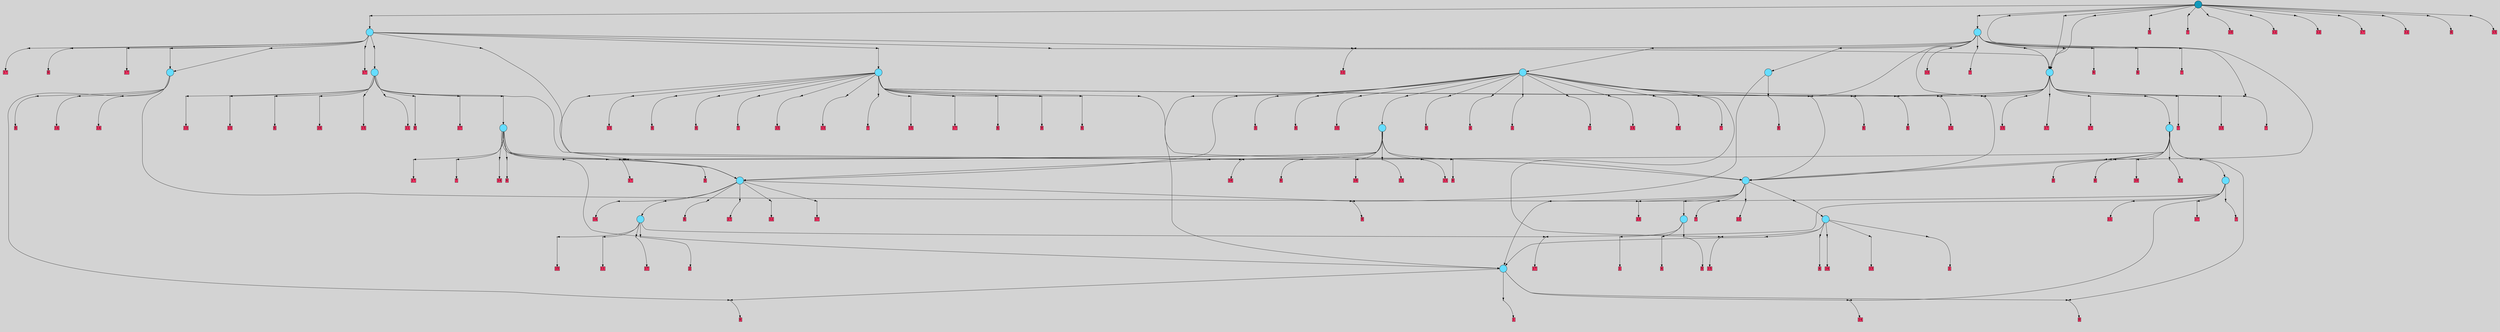 digraph{
	graph[pad = "0.212, 0.055" bgcolor = lightgray]
	node[shape=circle style = filled label = ""]
		T0 [fillcolor="#66ddff"]
		T1 [fillcolor="#66ddff"]
		T2 [fillcolor="#66ddff"]
		T3 [fillcolor="#66ddff"]
		T4 [fillcolor="#66ddff"]
		T5 [fillcolor="#66ddff"]
		T6 [fillcolor="#66ddff"]
		T7 [fillcolor="#66ddff"]
		T8 [fillcolor="#66ddff"]
		T9 [fillcolor="#66ddff"]
		T10 [fillcolor="#66ddff"]
		T11 [fillcolor="#66ddff"]
		T12 [fillcolor="#66ddff"]
		T13 [fillcolor="#66ddff"]
		T14 [fillcolor="#66ddff"]
		T15 [fillcolor="#66ddff"]
		T16 [fillcolor="#66ddff"]
		T17 [fillcolor="#66ddff"]
		T18 [fillcolor="#1199bb"]
		P0 [fillcolor="#cccccc" shape=point] //
		I0 [shape=box style=invis label="1|3&0|888#1|1078&#92;n0|4&1|582#1|1167&#92;n2|5&0|1122#1|1246&#92;n7|6&0|684#0|46&#92;n4|3&0|550#0|1211&#92;n2|1&0|139#0|181&#92;n2|0&0|1329#0|447&#92;n"]
		P0 -> I0[style=invis]
		A0 [fillcolor="#ff3366" shape=box margin=0.03 width=0 height=0 label="0"]
		T0 -> P0 -> A0
		P1 [fillcolor="#cccccc" shape=point] //
		I1 [shape=box style=invis label="3|2&1|292#1|1133&#92;n4|5&1|347#0|1322&#92;n3|0&0|450#0|1117&#92;n"]
		P1 -> I1[style=invis]
		A1 [fillcolor="#ff3366" shape=box margin=0.03 width=0 height=0 label="1"]
		T0 -> P1 -> A1
		P2 [fillcolor="#cccccc" shape=point] //
		I2 [shape=box style=invis label="1|0&1|1301#0|794&#92;n"]
		P2 -> I2[style=invis]
		A2 [fillcolor="#ff3366" shape=box margin=0.03 width=0 height=0 label="8"]
		T1 -> P2 -> A2
		P3 [fillcolor="#cccccc" shape=point] //
		I3 [shape=box style=invis label="0|0&1|208#1|474&#92;n"]
		P3 -> I3[style=invis]
		A3 [fillcolor="#ff3366" shape=box margin=0.03 width=0 height=0 label="9"]
		T1 -> P3 -> A3
		P4 [fillcolor="#cccccc" shape=point] //
		I4 [shape=box style=invis label="6|7&1|314#1|86&#92;n6|0&0|1327#1|561&#92;n"]
		P4 -> I4[style=invis]
		A4 [fillcolor="#ff3366" shape=box margin=0.03 width=0 height=0 label="6"]
		T0 -> P4 -> A4
		P5 [fillcolor="#cccccc" shape=point] //
		I5 [shape=box style=invis label="4|0&1|1105#1|787&#92;n"]
		P5 -> I5[style=invis]
		A5 [fillcolor="#ff3366" shape=box margin=0.03 width=0 height=0 label="14"]
		T0 -> P5 -> A5
		P6 [fillcolor="#cccccc" shape=point] //
		I6 [shape=box style=invis label="5|2&1|522#1|253&#92;n2|0&1|592#0|1138&#92;n"]
		P6 -> I6[style=invis]
		A6 [fillcolor="#ff3366" shape=box margin=0.03 width=0 height=0 label="17"]
		T2 -> P6 -> A6
		P7 [fillcolor="#cccccc" shape=point] //
		I7 [shape=box style=invis label="6|4&1|1194#0|745&#92;n1|1&0|1132#1|344&#92;n7|0&0|1233#1|28&#92;n"]
		P7 -> I7[style=invis]
		A7 [fillcolor="#ff3366" shape=box margin=0.03 width=0 height=0 label="2"]
		T2 -> P7 -> A7
		P8 [fillcolor="#cccccc" shape=point] //
		I8 [shape=box style=invis label="7|0&1|10#1|261&#92;n"]
		P8 -> I8[style=invis]
		A8 [fillcolor="#ff3366" shape=box margin=0.03 width=0 height=0 label="15"]
		T2 -> P8 -> A8
		P9 [fillcolor="#cccccc" shape=point] //
		I9 [shape=box style=invis label="7|7&1|86#0|389&#92;n1|1&0|941#1|1157&#92;n3|6&0|937#0|1167&#92;n2|2&0|574#1|1086&#92;n1|6&1|807#0|1218&#92;n2|0&0|342#1|624&#92;n7|1&1|234#0|944&#92;n0|7&1|767#0|768&#92;n0|2&0|751#1|1231&#92;n3|0&0|1130#0|1073&#92;n0|4&1|318#1|811&#92;n7|5&0|932#1|1010&#92;n5|7&0|181#1|1272&#92;n6|4&0|936#1|1029&#92;n1|0&0|895#0|1036&#92;n"]
		P9 -> I9[style=invis]
		A9 [fillcolor="#ff3366" shape=box margin=0.03 width=0 height=0 label="11"]
		T2 -> P9 -> A9
		P10 [fillcolor="#cccccc" shape=point] //
		I10 [shape=box style=invis label="5|2&1|522#1|253&#92;n2|0&1|592#0|1138&#92;n"]
		P10 -> I10[style=invis]
		A10 [fillcolor="#ff3366" shape=box margin=0.03 width=0 height=0 label="17"]
		T2 -> P10 -> A10
		T3 -> P5
		P11 [fillcolor="#cccccc" shape=point] //
		I11 [shape=box style=invis label="5|0&1|202#0|1068&#92;n"]
		P11 -> I11[style=invis]
		A11 [fillcolor="#ff3366" shape=box margin=0.03 width=0 height=0 label="11"]
		T3 -> P11 -> A11
		P12 [fillcolor="#cccccc" shape=point] //
		I12 [shape=box style=invis label="1|5&1|781#0|1039&#92;n0|4&1|1323#1|159&#92;n0|6&0|756#0|708&#92;n0|0&0|366#0|1301&#92;n"]
		P12 -> I12[style=invis]
		A12 [fillcolor="#ff3366" shape=box margin=0.03 width=0 height=0 label="17"]
		T3 -> P12 -> A12
		P13 [fillcolor="#cccccc" shape=point] //
		I13 [shape=box style=invis label="4|0&1|199#1|51&#92;n"]
		P13 -> I13[style=invis]
		A13 [fillcolor="#ff3366" shape=box margin=0.03 width=0 height=0 label="7"]
		T3 -> P13 -> A13
		P14 [fillcolor="#cccccc" shape=point] //
		I14 [shape=box style=invis label="5|1&1|242#0|1060&#92;n1|0&0|1193#1|64&#92;n2|2&0|1192#1|284&#92;n4|3&1|521#1|1114&#92;n2|6&0|843#0|210&#92;n2|0&0|1078#1|501&#92;n"]
		P14 -> I14[style=invis]
		A14 [fillcolor="#ff3366" shape=box margin=0.03 width=0 height=0 label="13"]
		T3 -> P14 -> A14
		T3 -> P10
		P15 [fillcolor="#cccccc" shape=point] //
		I15 [shape=box style=invis label="1|0&1|235#1|1081&#92;n"]
		P15 -> I15[style=invis]
		A15 [fillcolor="#ff3366" shape=box margin=0.03 width=0 height=0 label="4"]
		T4 -> P15 -> A15
		P16 [fillcolor="#cccccc" shape=point] //
		I16 [shape=box style=invis label="2|4&1|366#1|412&#92;n2|5&1|73#0|316&#92;n1|0&1|2#0|637&#92;n"]
		P16 -> I16[style=invis]
		A16 [fillcolor="#ff3366" shape=box margin=0.03 width=0 height=0 label="5"]
		T4 -> P16 -> A16
		P17 [fillcolor="#cccccc" shape=point] //
		I17 [shape=box style=invis label="7|0&1|983#1|0&#92;n5|7&0|552#1|704&#92;n1|5&1|946#0|623&#92;n3|2&1|292#1|1133&#92;n7|0&1|719#1|902&#92;n4|6&0|1280#0|725&#92;n3|5&0|790#1|572&#92;n3|0&0|450#0|1117&#92;n"]
		P17 -> I17[style=invis]
		A17 [fillcolor="#ff3366" shape=box margin=0.03 width=0 height=0 label="1"]
		T4 -> P17 -> A17
		P18 [fillcolor="#cccccc" shape=point] //
		I18 [shape=box style=invis label="0|5&1|981#1|821&#92;n6|7&0|533#1|518&#92;n6|4&1|645#1|1255&#92;n0|2&1|213#0|1212&#92;n4|0&0|146#0|247&#92;n0|0&0|1160#1|999&#92;n"]
		P18 -> I18[style=invis]
		A18 [fillcolor="#ff3366" shape=box margin=0.03 width=0 height=0 label="15"]
		T5 -> P18 -> A18
		P19 [fillcolor="#cccccc" shape=point] //
		I19 [shape=box style=invis label="4|1&1|1322#1|217&#92;n5|6&0|233#1|904&#92;n0|0&0|446#1|1085&#92;n"]
		P19 -> I19[style=invis]
		A19 [fillcolor="#ff3366" shape=box margin=0.03 width=0 height=0 label="14"]
		T5 -> P19 -> A19
		P20 [fillcolor="#cccccc" shape=point] //
		I20 [shape=box style=invis label="5|1&1|242#0|1060&#92;n1|0&0|1193#1|64&#92;n2|2&0|1192#1|284&#92;n4|3&1|521#1|1114&#92;n2|6&0|843#0|210&#92;n2|0&0|1078#1|501&#92;n"]
		P20 -> I20[style=invis]
		A20 [fillcolor="#ff3366" shape=box margin=0.03 width=0 height=0 label="13"]
		T5 -> P20 -> A20
		P21 [fillcolor="#cccccc" shape=point] //
		I21 [shape=box style=invis label="4|0&1|278#1|51&#92;n"]
		P21 -> I21[style=invis]
		T5 -> P21 -> T0
		P22 [fillcolor="#cccccc" shape=point] //
		I22 [shape=box style=invis label="1|0&1|235#1|1081&#92;n"]
		P22 -> I22[style=invis]
		A21 [fillcolor="#ff3366" shape=box margin=0.03 width=0 height=0 label="4"]
		T5 -> P22 -> A21
		P23 [fillcolor="#cccccc" shape=point] //
		I23 [shape=box style=invis label="3|2&1|292#1|1235&#92;n4|5&1|347#0|1322&#92;n3|0&0|450#0|1117&#92;n"]
		P23 -> I23[style=invis]
		A22 [fillcolor="#ff3366" shape=box margin=0.03 width=0 height=0 label="1"]
		T5 -> P23 -> A22
		T6 -> P14
		P24 [fillcolor="#cccccc" shape=point] //
		I24 [shape=box style=invis label="1|3&1|694#1|581&#92;n4|5&0|27#1|143&#92;n6|0&0|333#0|521&#92;n"]
		P24 -> I24[style=invis]
		T6 -> P24 -> T5
		P25 [fillcolor="#cccccc" shape=point] //
		I25 [shape=box style=invis label="1|0&1|1285#1|168&#92;n"]
		P25 -> I25[style=invis]
		A23 [fillcolor="#ff3366" shape=box margin=0.03 width=0 height=0 label="7"]
		T6 -> P25 -> A23
		P26 [fillcolor="#cccccc" shape=point] //
		I26 [shape=box style=invis label="1|0&1|1231#1|498&#92;n"]
		P26 -> I26[style=invis]
		T6 -> P26 -> T4
		P27 [fillcolor="#cccccc" shape=point] //
		I27 [shape=box style=invis label="4|0&1|199#1|51&#92;n"]
		P27 -> I27[style=invis]
		T6 -> P27 -> T0
		P28 [fillcolor="#cccccc" shape=point] //
		I28 [shape=box style=invis label="5|0&1|163#0|1064&#92;n6|1&1|100#0|295&#92;n6|7&0|1000#1|459&#92;n2|0&0|967#0|1209&#92;n"]
		P28 -> I28[style=invis]
		A24 [fillcolor="#ff3366" shape=box margin=0.03 width=0 height=0 label="12"]
		T6 -> P28 -> A24
		P29 [fillcolor="#cccccc" shape=point] //
		I29 [shape=box style=invis label="4|0&1|1105#1|787&#92;n"]
		P29 -> I29[style=invis]
		A25 [fillcolor="#ff3366" shape=box margin=0.03 width=0 height=0 label="14"]
		T7 -> P29 -> A25
		P30 [fillcolor="#cccccc" shape=point] //
		I30 [shape=box style=invis label="0|1&0|255#0|807&#92;n1|2&0|1305#0|1201&#92;n4|0&0|1098#0|1266&#92;n1|7&1|998#0|600&#92;n0|2&1|1176#0|719&#92;n4|0&0|1138#1|622&#92;n"]
		P30 -> I30[style=invis]
		A26 [fillcolor="#ff3366" shape=box margin=0.03 width=0 height=0 label="6"]
		T7 -> P30 -> A26
		P31 [fillcolor="#cccccc" shape=point] //
		I31 [shape=box style=invis label="3|0&1|352#1|429&#92;n"]
		P31 -> I31[style=invis]
		A27 [fillcolor="#ff3366" shape=box margin=0.03 width=0 height=0 label="17"]
		T7 -> P31 -> A27
		P32 [fillcolor="#cccccc" shape=point] //
		I32 [shape=box style=invis label="6|0&1|1251#0|1187&#92;n"]
		P32 -> I32[style=invis]
		A28 [fillcolor="#ff3366" shape=box margin=0.03 width=0 height=0 label="12"]
		T7 -> P32 -> A28
		P33 [fillcolor="#cccccc" shape=point] //
		I33 [shape=box style=invis label="6|0&1|352#1|429&#92;n"]
		P33 -> I33[style=invis]
		A29 [fillcolor="#ff3366" shape=box margin=0.03 width=0 height=0 label="17"]
		T7 -> P33 -> A29
		T7 -> P3
		P34 [fillcolor="#cccccc" shape=point] //
		I34 [shape=box style=invis label="5|0&1|163#0|1064&#92;n6|1&1|100#0|295&#92;n6|7&0|1000#1|459&#92;n2|0&0|967#0|1209&#92;n"]
		P34 -> I34[style=invis]
		T7 -> P34 -> T2
		T8 -> P14
		P35 [fillcolor="#cccccc" shape=point] //
		I35 [shape=box style=invis label="4|1&1|1322#1|217&#92;n5|6&0|233#1|904&#92;n0|0&0|446#1|1085&#92;n"]
		P35 -> I35[style=invis]
		A30 [fillcolor="#ff3366" shape=box margin=0.03 width=0 height=0 label="14"]
		T8 -> P35 -> A30
		P36 [fillcolor="#cccccc" shape=point] //
		I36 [shape=box style=invis label="3|0&1|37#1|1121&#92;n"]
		P36 -> I36[style=invis]
		A31 [fillcolor="#ff3366" shape=box margin=0.03 width=0 height=0 label="6"]
		T8 -> P36 -> A31
		P37 [fillcolor="#cccccc" shape=point] //
		I37 [shape=box style=invis label="7|1&1|89#1|320&#92;n6|5&0|145#0|141&#92;n3|7&1|418#0|765&#92;n0|0&1|891#0|343&#92;n"]
		P37 -> I37[style=invis]
		A32 [fillcolor="#ff3366" shape=box margin=0.03 width=0 height=0 label="14"]
		T8 -> P37 -> A32
		T8 -> P4
		P38 [fillcolor="#cccccc" shape=point] //
		I38 [shape=box style=invis label="0|6&1|73#1|1066&#92;n0|0&0|446#1|1085&#92;n"]
		P38 -> I38[style=invis]
		T9 -> P38 -> T6
		P39 [fillcolor="#cccccc" shape=point] //
		I39 [shape=box style=invis label="6|3&1|87#0|125&#92;n6|5&1|1107#0|594&#92;n0|6&0|467#1|798&#92;n1|2&0|789#0|1062&#92;n4|6&1|1093#0|1178&#92;n3|0&1|766#0|734&#92;n"]
		P39 -> I39[style=invis]
		A33 [fillcolor="#ff3366" shape=box margin=0.03 width=0 height=0 label="0"]
		T9 -> P39 -> A33
		P40 [fillcolor="#cccccc" shape=point] //
		I40 [shape=box style=invis label="4|1&1|1322#1|217&#92;n5|6&0|233#1|904&#92;n0|0&0|446#1|1085&#92;n"]
		P40 -> I40[style=invis]
		A34 [fillcolor="#ff3366" shape=box margin=0.03 width=0 height=0 label="16"]
		T9 -> P40 -> A34
		P41 [fillcolor="#cccccc" shape=point] //
		I41 [shape=box style=invis label="5|2&1|522#1|253&#92;n2|0&1|592#0|1138&#92;n"]
		P41 -> I41[style=invis]
		T9 -> P41 -> T3
		P42 [fillcolor="#cccccc" shape=point] //
		I42 [shape=box style=invis label="3|0&1|1224#1|293&#92;n1|7&1|998#0|600&#92;n6|0&0|1327#1|561&#92;n"]
		P42 -> I42[style=invis]
		A35 [fillcolor="#ff3366" shape=box margin=0.03 width=0 height=0 label="6"]
		T9 -> P42 -> A35
		P43 [fillcolor="#cccccc" shape=point] //
		I43 [shape=box style=invis label="3|0&1|975#1|510&#92;n"]
		P43 -> I43[style=invis]
		A36 [fillcolor="#ff3366" shape=box margin=0.03 width=0 height=0 label="10"]
		T9 -> P43 -> A36
		T9 -> P0
		P44 [fillcolor="#cccccc" shape=point] //
		I44 [shape=box style=invis label="6|6&0|849#0|1110&#92;n7|1&0|14#0|781&#92;n4|2&1|1198#0|74&#92;n1|7&0|954#0|145&#92;n1|0&1|567#0|607&#92;n6|1&1|100#0|295&#92;n6|7&0|1000#1|930&#92;n2|0&0|967#0|1209&#92;n"]
		P44 -> I44[style=invis]
		A37 [fillcolor="#ff3366" shape=box margin=0.03 width=0 height=0 label="12"]
		T9 -> P44 -> A37
		P45 [fillcolor="#cccccc" shape=point] //
		I45 [shape=box style=invis label="4|5&1|1156#1|838&#92;n6|1&0|1157#0|1269&#92;n3|0&1|37#0|1121&#92;n"]
		P45 -> I45[style=invis]
		A38 [fillcolor="#ff3366" shape=box margin=0.03 width=0 height=0 label="6"]
		T10 -> P45 -> A38
		P46 [fillcolor="#cccccc" shape=point] //
		I46 [shape=box style=invis label="2|0&1|698#1|434&#92;n"]
		P46 -> I46[style=invis]
		A39 [fillcolor="#ff3366" shape=box margin=0.03 width=0 height=0 label="17"]
		T10 -> P46 -> A39
		P47 [fillcolor="#cccccc" shape=point] //
		I47 [shape=box style=invis label="4|7&1|463#1|824&#92;n2|0&0|871#1|804&#92;n"]
		P47 -> I47[style=invis]
		A40 [fillcolor="#ff3366" shape=box margin=0.03 width=0 height=0 label="5"]
		T10 -> P47 -> A40
		P48 [fillcolor="#cccccc" shape=point] //
		I48 [shape=box style=invis label="1|6&1|205#1|837&#92;n2|7&0|46#0|46&#92;n0|6&1|286#0|1207&#92;n2|0&1|1190#0|6&#92;n"]
		P48 -> I48[style=invis]
		T10 -> P48 -> T0
		P49 [fillcolor="#cccccc" shape=point] //
		I49 [shape=box style=invis label="4|1&1|1322#1|217&#92;n5|6&0|233#1|904&#92;n0|0&0|446#1|1085&#92;n"]
		P49 -> I49[style=invis]
		T10 -> P49 -> T7
		T10 -> P47
		P50 [fillcolor="#cccccc" shape=point] //
		I50 [shape=box style=invis label="5|2&1|522#1|253&#92;n2|0&1|592#0|1138&#92;n"]
		P50 -> I50[style=invis]
		A41 [fillcolor="#ff3366" shape=box margin=0.03 width=0 height=0 label="17"]
		T10 -> P50 -> A41
		P51 [fillcolor="#cccccc" shape=point] //
		I51 [shape=box style=invis label="1|0&1|1285#1|168&#92;n"]
		P51 -> I51[style=invis]
		A42 [fillcolor="#ff3366" shape=box margin=0.03 width=0 height=0 label="7"]
		T10 -> P51 -> A42
		P52 [fillcolor="#cccccc" shape=point] //
		I52 [shape=box style=invis label="5|7&1|318#0|595&#92;n4|0&0|263#1|1254&#92;n"]
		P52 -> I52[style=invis]
		A43 [fillcolor="#ff3366" shape=box margin=0.03 width=0 height=0 label="14"]
		T10 -> P52 -> A43
		P53 [fillcolor="#cccccc" shape=point] //
		I53 [shape=box style=invis label="4|5&1|1156#1|838&#92;n6|1&0|1157#0|1269&#92;n3|0&1|37#0|1121&#92;n"]
		P53 -> I53[style=invis]
		A44 [fillcolor="#ff3366" shape=box margin=0.03 width=0 height=0 label="6"]
		T11 -> P53 -> A44
		T11 -> P46
		T11 -> P47
		P54 [fillcolor="#cccccc" shape=point] //
		I54 [shape=box style=invis label="5|0&1|197#0|959&#92;n"]
		P54 -> I54[style=invis]
		T11 -> P54 -> T7
		P55 [fillcolor="#cccccc" shape=point] //
		I55 [shape=box style=invis label="0|0&1|76#1|332&#92;n"]
		P55 -> I55[style=invis]
		A45 [fillcolor="#ff3366" shape=box margin=0.03 width=0 height=0 label="6"]
		T11 -> P55 -> A45
		P56 [fillcolor="#cccccc" shape=point] //
		I56 [shape=box style=invis label="2|0&1|1106#1|1183&#92;n"]
		P56 -> I56[style=invis]
		A46 [fillcolor="#ff3366" shape=box margin=0.03 width=0 height=0 label="13"]
		T11 -> P56 -> A46
		P57 [fillcolor="#cccccc" shape=point] //
		I57 [shape=box style=invis label="5|1&1|242#0|1060&#92;n1|0&0|1193#1|64&#92;n2|2&0|1192#1|284&#92;n4|3&1|521#1|1114&#92;n2|6&0|843#0|210&#92;n2|0&0|1078#1|501&#92;n"]
		P57 -> I57[style=invis]
		A47 [fillcolor="#ff3366" shape=box margin=0.03 width=0 height=0 label="13"]
		T11 -> P57 -> A47
		P58 [fillcolor="#cccccc" shape=point] //
		I58 [shape=box style=invis label="5|4&1|1118#1|358&#92;n6|0&0|220#1|93&#92;n"]
		P58 -> I58[style=invis]
		A48 [fillcolor="#ff3366" shape=box margin=0.03 width=0 height=0 label="16"]
		T11 -> P58 -> A48
		P59 [fillcolor="#cccccc" shape=point] //
		I59 [shape=box style=invis label="4|5&1|1156#1|838&#92;n6|1&0|1157#0|1269&#92;n3|0&1|37#0|1121&#92;n"]
		P59 -> I59[style=invis]
		A49 [fillcolor="#ff3366" shape=box margin=0.03 width=0 height=0 label="6"]
		T12 -> P59 -> A49
		P60 [fillcolor="#cccccc" shape=point] //
		I60 [shape=box style=invis label="0|5&1|38#1|1290&#92;n1|6&0|135#0|173&#92;n5|0&0|862#1|915&#92;n"]
		P60 -> I60[style=invis]
		A50 [fillcolor="#ff3366" shape=box margin=0.03 width=0 height=0 label="17"]
		T12 -> P60 -> A50
		P61 [fillcolor="#cccccc" shape=point] //
		I61 [shape=box style=invis label="5|1&1|242#0|1060&#92;n0|0&1|44#0|1313&#92;n2|2&0|1192#1|284&#92;n4|3&1|521#1|1114&#92;n2|6&0|843#0|210&#92;n2|0&0|1078#1|501&#92;n"]
		P61 -> I61[style=invis]
		A51 [fillcolor="#ff3366" shape=box margin=0.03 width=0 height=0 label="13"]
		T12 -> P61 -> A51
		P62 [fillcolor="#cccccc" shape=point] //
		I62 [shape=box style=invis label="7|3&1|401#1|441&#92;n4|4&1|106#0|163&#92;n3|1&1|542#0|852&#92;n1|0&0|1193#1|64&#92;n2|2&0|1192#1|284&#92;n4|3&1|521#1|1114&#92;n2|6&0|843#0|210&#92;n2|0&0|1078#1|501&#92;n"]
		P62 -> I62[style=invis]
		A52 [fillcolor="#ff3366" shape=box margin=0.03 width=0 height=0 label="13"]
		T12 -> P62 -> A52
		T12 -> P40
		P63 [fillcolor="#cccccc" shape=point] //
		I63 [shape=box style=invis label="4|5&1|1156#1|838&#92;n6|1&0|1157#0|1269&#92;n3|0&1|37#0|1121&#92;n"]
		P63 -> I63[style=invis]
		A53 [fillcolor="#ff3366" shape=box margin=0.03 width=0 height=0 label="6"]
		T12 -> P63 -> A53
		P64 [fillcolor="#cccccc" shape=point] //
		I64 [shape=box style=invis label="3|1&0|1291#0|1104&#92;n7|2&1|896#0|1222&#92;n1|4&0|674#1|288&#92;n2|1&1|696#0|433&#92;n6|5&0|145#0|141&#92;n3|3&1|1290#0|700&#92;n6|3&0|19#1|957&#92;n3|6&0|197#0|363&#92;n0|0&0|446#1|1085&#92;n"]
		P64 -> I64[style=invis]
		A54 [fillcolor="#ff3366" shape=box margin=0.03 width=0 height=0 label="16"]
		T12 -> P64 -> A54
		P65 [fillcolor="#cccccc" shape=point] //
		I65 [shape=box style=invis label="7|7&1|647#0|260&#92;n6|1&0|287#0|1252&#92;n4|0&0|617#1|63&#92;n"]
		P65 -> I65[style=invis]
		A55 [fillcolor="#ff3366" shape=box margin=0.03 width=0 height=0 label="15"]
		T12 -> P65 -> A55
		P66 [fillcolor="#cccccc" shape=point] //
		I66 [shape=box style=invis label="7|7&1|86#0|389&#92;n1|1&0|941#1|1157&#92;n3|6&0|937#0|1167&#92;n2|2&0|574#1|1086&#92;n1|6&1|807#0|1218&#92;n2|0&0|342#1|624&#92;n6|1&1|611#1|771&#92;n2|4&0|65#0|16&#92;n4|6&1|438#0|1284&#92;n5|0&0|542#1|1006&#92;n0|4&1|318#1|811&#92;n7|5&0|932#1|1010&#92;n5|7&0|181#1|1272&#92;n6|4&0|936#1|1029&#92;n1|0&0|895#0|1036&#92;n"]
		P66 -> I66[style=invis]
		A56 [fillcolor="#ff3366" shape=box margin=0.03 width=0 height=0 label="11"]
		T12 -> P66 -> A56
		P67 [fillcolor="#cccccc" shape=point] //
		I67 [shape=box style=invis label="3|1&1|696#1|207&#92;n3|1&1|412#0|97&#92;n0|0&1|1154#0|961&#92;n1|5&1|1033#1|1250&#92;n0|7&0|1037#0|904&#92;n1|0&1|814#0|775&#92;n"]
		P67 -> I67[style=invis]
		T12 -> P67 -> T10
		P68 [fillcolor="#cccccc" shape=point] //
		I68 [shape=box style=invis label="3|0&1|37#1|1121&#92;n0|7&1|505#0|656&#92;n6|0&0|1327#1|561&#92;n"]
		P68 -> I68[style=invis]
		A57 [fillcolor="#ff3366" shape=box margin=0.03 width=0 height=0 label="6"]
		T13 -> P68 -> A57
		P69 [fillcolor="#cccccc" shape=point] //
		I69 [shape=box style=invis label="7|4&0|949#0|34&#92;n2|7&0|1116#0|204&#92;n7|0&1|629#1|270&#92;n3|0&1|1138#0|296&#92;n7|6&0|216#0|185&#92;n4|5&0|999#0|494&#92;n2|3&0|133#1|322&#92;n5|0&0|227#0|1010&#92;n"]
		P69 -> I69[style=invis]
		A58 [fillcolor="#ff3366" shape=box margin=0.03 width=0 height=0 label="7"]
		T13 -> P69 -> A58
		P70 [fillcolor="#cccccc" shape=point] //
		I70 [shape=box style=invis label="0|6&1|73#1|1066&#92;n0|0&0|446#1|1085&#92;n"]
		P70 -> I70[style=invis]
		T13 -> P70 -> T6
		P71 [fillcolor="#cccccc" shape=point] //
		I71 [shape=box style=invis label="2|0&1|1106#1|1183&#92;n"]
		P71 -> I71[style=invis]
		A59 [fillcolor="#ff3366" shape=box margin=0.03 width=0 height=0 label="13"]
		T13 -> P71 -> A59
		P72 [fillcolor="#cccccc" shape=point] //
		I72 [shape=box style=invis label="4|0&1|199#1|51&#92;n"]
		P72 -> I72[style=invis]
		A60 [fillcolor="#ff3366" shape=box margin=0.03 width=0 height=0 label="7"]
		T13 -> P72 -> A60
		P73 [fillcolor="#cccccc" shape=point] //
		I73 [shape=box style=invis label="5|3&1|70#0|1220&#92;n6|7&1|131#0|314&#92;n5|5&0|847#0|51&#92;n0|3&1|1211#0|75&#92;n3|5&0|1077#0|539&#92;n0|0&0|1093#1|800&#92;n1|0&0|536#1|779&#92;n"]
		P73 -> I73[style=invis]
		A61 [fillcolor="#ff3366" shape=box margin=0.03 width=0 height=0 label="15"]
		T13 -> P73 -> A61
		P74 [fillcolor="#cccccc" shape=point] //
		I74 [shape=box style=invis label="1|0&1|1046#1|569&#92;n"]
		P74 -> I74[style=invis]
		A62 [fillcolor="#ff3366" shape=box margin=0.03 width=0 height=0 label="17"]
		T13 -> P74 -> A62
		P75 [fillcolor="#cccccc" shape=point] //
		I75 [shape=box style=invis label="6|7&1|648#1|1008&#92;n1|5&1|781#0|1039&#92;n2|6&0|780#1|765&#92;n0|0&0|366#0|1301&#92;n"]
		P75 -> I75[style=invis]
		A63 [fillcolor="#ff3366" shape=box margin=0.03 width=0 height=0 label="17"]
		T13 -> P75 -> A63
		P76 [fillcolor="#cccccc" shape=point] //
		I76 [shape=box style=invis label="4|5&1|1156#1|838&#92;n6|1&0|1157#0|1269&#92;n3|0&1|37#0|1121&#92;n"]
		P76 -> I76[style=invis]
		A64 [fillcolor="#ff3366" shape=box margin=0.03 width=0 height=0 label="6"]
		T13 -> P76 -> A64
		P77 [fillcolor="#cccccc" shape=point] //
		I77 [shape=box style=invis label="5|0&1|163#0|1064&#92;n6|1&1|100#0|295&#92;n6|7&0|1000#1|459&#92;n2|0&0|967#0|1209&#92;n"]
		P77 -> I77[style=invis]
		A65 [fillcolor="#ff3366" shape=box margin=0.03 width=0 height=0 label="12"]
		T13 -> P77 -> A65
		P78 [fillcolor="#cccccc" shape=point] //
		I78 [shape=box style=invis label="1|0&1|625#1|249&#92;n"]
		P78 -> I78[style=invis]
		T13 -> P78 -> T9
		P79 [fillcolor="#cccccc" shape=point] //
		I79 [shape=box style=invis label="7|7&1|1196#1|467&#92;n7|0&1|629#1|270&#92;n7|6&0|216#0|185&#92;n4|5&0|999#0|494&#92;n1|3&1|392#0|693&#92;n1|0&1|263#0|1259&#92;n"]
		P79 -> I79[style=invis]
		A66 [fillcolor="#ff3366" shape=box margin=0.03 width=0 height=0 label="7"]
		T14 -> P79 -> A66
		P80 [fillcolor="#cccccc" shape=point] //
		I80 [shape=box style=invis label="4|0&1|1105#1|787&#92;n"]
		P80 -> I80[style=invis]
		A67 [fillcolor="#ff3366" shape=box margin=0.03 width=0 height=0 label="14"]
		T14 -> P80 -> A67
		P81 [fillcolor="#cccccc" shape=point] //
		I81 [shape=box style=invis label="6|4&0|1241#0|1105&#92;n3|1&1|542#0|852&#92;n0|1&0|553#1|983&#92;n1|0&0|1313#1|830&#92;n2|2&0|1192#1|284&#92;n4|3&1|521#1|1114&#92;n2|6&0|843#0|210&#92;n2|0&0|1078#1|501&#92;n"]
		P81 -> I81[style=invis]
		A68 [fillcolor="#ff3366" shape=box margin=0.03 width=0 height=0 label="13"]
		T14 -> P81 -> A68
		P82 [fillcolor="#cccccc" shape=point] //
		I82 [shape=box style=invis label="6|1&0|867#0|380&#92;n4|0&1|1177#0|153&#92;n"]
		P82 -> I82[style=invis]
		A69 [fillcolor="#ff3366" shape=box margin=0.03 width=0 height=0 label="7"]
		T14 -> P82 -> A69
		P83 [fillcolor="#cccccc" shape=point] //
		I83 [shape=box style=invis label="4|3&1|242#1|1203&#92;n4|7&0|555#1|460&#92;n4|0&1|1177#0|575&#92;n"]
		P83 -> I83[style=invis]
		T14 -> P83 -> T0
		T14 -> P18
		P84 [fillcolor="#cccccc" shape=point] //
		I84 [shape=box style=invis label="4|7&1|463#1|824&#92;n2|0&0|871#1|804&#92;n"]
		P84 -> I84[style=invis]
		A70 [fillcolor="#ff3366" shape=box margin=0.03 width=0 height=0 label="5"]
		T14 -> P84 -> A70
		P85 [fillcolor="#cccccc" shape=point] //
		I85 [shape=box style=invis label="4|1&1|1322#1|217&#92;n5|6&0|233#1|904&#92;n0|0&0|446#1|1085&#92;n"]
		P85 -> I85[style=invis]
		T14 -> P85 -> T7
		P86 [fillcolor="#cccccc" shape=point] //
		I86 [shape=box style=invis label="7|1&1|227#1|455&#92;n3|0&1|37#0|1121&#92;n"]
		P86 -> I86[style=invis]
		A71 [fillcolor="#ff3366" shape=box margin=0.03 width=0 height=0 label="6"]
		T14 -> P86 -> A71
		P87 [fillcolor="#cccccc" shape=point] //
		I87 [shape=box style=invis label="6|2&1|135#0|1033&#92;n0|0&0|26#1|1085&#92;n"]
		P87 -> I87[style=invis]
		T14 -> P87 -> T6
		P88 [fillcolor="#cccccc" shape=point] //
		I88 [shape=box style=invis label="1|3&1|1065#1|224&#92;n6|4&0|435#0|338&#92;n4|6&1|833#1|73&#92;n2|7&0|659#0|204&#92;n4|5&0|999#0|494&#92;n2|3&0|133#1|46&#92;n1|0&1|263#0|1259&#92;n"]
		P88 -> I88[style=invis]
		T14 -> P88 -> T11
		P89 [fillcolor="#cccccc" shape=point] //
		I89 [shape=box style=invis label="7|7&1|647#0|260&#92;n6|1&0|287#0|1252&#92;n4|0&0|617#1|63&#92;n"]
		P89 -> I89[style=invis]
		A72 [fillcolor="#ff3366" shape=box margin=0.03 width=0 height=0 label="15"]
		T14 -> P89 -> A72
		P90 [fillcolor="#cccccc" shape=point] //
		I90 [shape=box style=invis label="4|5&1|1156#1|838&#92;n6|1&0|1157#0|1269&#92;n3|0&1|37#0|1121&#92;n"]
		P90 -> I90[style=invis]
		A73 [fillcolor="#ff3366" shape=box margin=0.03 width=0 height=0 label="6"]
		T14 -> P90 -> A73
		T14 -> P77
		P91 [fillcolor="#cccccc" shape=point] //
		I91 [shape=box style=invis label="2|0&1|833#1|1343&#92;n"]
		P91 -> I91[style=invis]
		A74 [fillcolor="#ff3366" shape=box margin=0.03 width=0 height=0 label="4"]
		T14 -> P91 -> A74
		P92 [fillcolor="#cccccc" shape=point] //
		I92 [shape=box style=invis label="3|1&1|49#1|425&#92;n7|4&0|281#0|1231&#92;n7|4&0|428#1|1293&#92;n1|7&1|623#0|1100&#92;n5|2&0|1031#0|359&#92;n1|0&0|42#0|1236&#92;n"]
		P92 -> I92[style=invis]
		A75 [fillcolor="#ff3366" shape=box margin=0.03 width=0 height=0 label="2"]
		T14 -> P92 -> A75
		T15 -> P68
		P93 [fillcolor="#cccccc" shape=point] //
		I93 [shape=box style=invis label="0|6&1|73#1|1066&#92;n0|0&0|446#1|1085&#92;n"]
		P93 -> I93[style=invis]
		T15 -> P93 -> T6
		P94 [fillcolor="#cccccc" shape=point] //
		I94 [shape=box style=invis label="2|0&1|1106#1|1183&#92;n"]
		P94 -> I94[style=invis]
		A76 [fillcolor="#ff3366" shape=box margin=0.03 width=0 height=0 label="13"]
		T15 -> P94 -> A76
		P95 [fillcolor="#cccccc" shape=point] //
		I95 [shape=box style=invis label="4|0&1|199#1|1123&#92;n"]
		P95 -> I95[style=invis]
		A77 [fillcolor="#ff3366" shape=box margin=0.03 width=0 height=0 label="7"]
		T15 -> P95 -> A77
		P96 [fillcolor="#cccccc" shape=point] //
		I96 [shape=box style=invis label="5|5&1|1266#1|632&#92;n5|3&1|70#0|1220&#92;n0|3&1|1211#0|75&#92;n3|5&0|1077#0|539&#92;n0|0&0|1093#1|800&#92;n"]
		P96 -> I96[style=invis]
		A78 [fillcolor="#ff3366" shape=box margin=0.03 width=0 height=0 label="15"]
		T15 -> P96 -> A78
		P97 [fillcolor="#cccccc" shape=point] //
		I97 [shape=box style=invis label="1|0&1|1046#1|569&#92;n"]
		P97 -> I97[style=invis]
		A79 [fillcolor="#ff3366" shape=box margin=0.03 width=0 height=0 label="17"]
		T15 -> P97 -> A79
		T15 -> P76
		P98 [fillcolor="#cccccc" shape=point] //
		I98 [shape=box style=invis label="2|6&1|1018#1|331&#92;n6|3&0|1014#0|1033&#92;n1|7&1|609#1|8&#92;n5|2&0|639#1|757&#92;n0|7&0|23#0|538&#92;n4|0&1|717#0|791&#92;n0|2&0|704#0|355&#92;n6|3&0|90#1|421&#92;n4|5&0|1011#1|196&#92;n5|7&0|1109#1|743&#92;n6|0&1|1334#0|846&#92;n4|0&0|551#0|368&#92;n"]
		P98 -> I98[style=invis]
		A80 [fillcolor="#ff3366" shape=box margin=0.03 width=0 height=0 label="6"]
		T15 -> P98 -> A80
		P99 [fillcolor="#cccccc" shape=point] //
		I99 [shape=box style=invis label="0|0&1|208#1|474&#92;n"]
		P99 -> I99[style=invis]
		A81 [fillcolor="#ff3366" shape=box margin=0.03 width=0 height=0 label="9"]
		T15 -> P99 -> A81
		P100 [fillcolor="#cccccc" shape=point] //
		I100 [shape=box style=invis label="4|5&1|1156#1|838&#92;n6|1&0|1157#0|1269&#92;n3|0&1|37#0|1121&#92;n"]
		P100 -> I100[style=invis]
		A82 [fillcolor="#ff3366" shape=box margin=0.03 width=0 height=0 label="6"]
		T15 -> P100 -> A82
		P101 [fillcolor="#cccccc" shape=point] //
		I101 [shape=box style=invis label="6|1&1|213#0|1165&#92;n4|7&1|1166#0|577&#92;n3|5&1|474#0|623&#92;n1|1&0|550#0|533&#92;n1|0&0|1313#1|830&#92;n"]
		P101 -> I101[style=invis]
		A83 [fillcolor="#ff3366" shape=box margin=0.03 width=0 height=0 label="13"]
		T15 -> P101 -> A83
		P102 [fillcolor="#cccccc" shape=point] //
		I102 [shape=box style=invis label="5|6&1|1195#0|131&#92;n6|2&0|1174#0|271&#92;n4|0&0|1098#0|1266&#92;n"]
		P102 -> I102[style=invis]
		A84 [fillcolor="#ff3366" shape=box margin=0.03 width=0 height=0 label="6"]
		T15 -> P102 -> A84
		P103 [fillcolor="#cccccc" shape=point] //
		I103 [shape=box style=invis label="5|0&1|163#0|1064&#92;n"]
		P103 -> I103[style=invis]
		A85 [fillcolor="#ff3366" shape=box margin=0.03 width=0 height=0 label="6"]
		T15 -> P103 -> A85
		P104 [fillcolor="#cccccc" shape=point] //
		I104 [shape=box style=invis label="4|1&1|1322#1|217&#92;n5|6&0|233#1|904&#92;n0|0&0|446#1|1085&#92;n"]
		P104 -> I104[style=invis]
		T15 -> P104 -> T7
		P105 [fillcolor="#cccccc" shape=point] //
		I105 [shape=box style=invis label="4|0&1|199#1|51&#92;n"]
		P105 -> I105[style=invis]
		A86 [fillcolor="#ff3366" shape=box margin=0.03 width=0 height=0 label="7"]
		T15 -> P105 -> A86
		P106 [fillcolor="#cccccc" shape=point] //
		I106 [shape=box style=invis label="5|4&1|238#0|1189&#92;n6|1&0|908#0|1084&#92;n4|0&0|1129#1|1321&#92;n1|0&0|536#1|779&#92;n"]
		P106 -> I106[style=invis]
		A87 [fillcolor="#ff3366" shape=box margin=0.03 width=0 height=0 label="15"]
		T15 -> P106 -> A87
		T16 -> P70
		P107 [fillcolor="#cccccc" shape=point] //
		I107 [shape=box style=invis label="5|1&1|242#0|1060&#92;n6|0&0|649#0|1310&#92;n"]
		P107 -> I107[style=invis]
		A88 [fillcolor="#ff3366" shape=box margin=0.03 width=0 height=0 label="13"]
		T16 -> P107 -> A88
		T16 -> P72
		T16 -> P87
		P108 [fillcolor="#cccccc" shape=point] //
		I108 [shape=box style=invis label="7|0&1|540#0|312&#92;n2|4&1|277#0|1072&#92;n4|2&0|184#1|422&#92;n5|0&0|986#1|348&#92;n1|1&0|156#0|680&#92;n5|0&0|401#1|555&#92;n"]
		P108 -> I108[style=invis]
		T16 -> P108 -> T1
		P109 [fillcolor="#cccccc" shape=point] //
		I109 [shape=box style=invis label="4|7&1|463#1|827&#92;n2|0&0|871#1|407&#92;n"]
		P109 -> I109[style=invis]
		T16 -> P109 -> T14
		P110 [fillcolor="#cccccc" shape=point] //
		I110 [shape=box style=invis label="2|4&1|366#1|412&#92;n2|5&1|73#0|316&#92;n1|0&1|2#0|637&#92;n2|0&0|1168#1|804&#92;n"]
		P110 -> I110[style=invis]
		T16 -> P110 -> T13
		P111 [fillcolor="#cccccc" shape=point] //
		I111 [shape=box style=invis label="4|0&1|199#1|51&#92;n1|0&1|1285#0|168&#92;n"]
		P111 -> I111[style=invis]
		A89 [fillcolor="#ff3366" shape=box margin=0.03 width=0 height=0 label="7"]
		T16 -> P111 -> A89
		P112 [fillcolor="#cccccc" shape=point] //
		I112 [shape=box style=invis label="5|2&1|1041#1|307&#92;n4|0&0|1098#0|1266&#92;n1|7&1|277#0|600&#92;n2|1&1|708#1|1196&#92;n1|3&0|769#0|327&#92;n5|0&0|1331#0|381&#92;n"]
		P112 -> I112[style=invis]
		A90 [fillcolor="#ff3366" shape=box margin=0.03 width=0 height=0 label="6"]
		T16 -> P112 -> A90
		P113 [fillcolor="#cccccc" shape=point] //
		I113 [shape=box style=invis label="5|0&1|163#0|1064&#92;n6|1&1|100#0|295&#92;n6|7&0|1000#1|459&#92;n2|0&0|967#0|1209&#92;n"]
		P113 -> I113[style=invis]
		A91 [fillcolor="#ff3366" shape=box margin=0.03 width=0 height=0 label="12"]
		T16 -> P113 -> A91
		P114 [fillcolor="#cccccc" shape=point] //
		I114 [shape=box style=invis label="5|3&1|492#1|1080&#92;n0|2&0|115#1|220&#92;n3|7&1|1217#0|1250&#92;n4|7&0|759#0|519&#92;n6|0&0|1327#1|68&#92;n"]
		P114 -> I114[style=invis]
		A92 [fillcolor="#ff3366" shape=box margin=0.03 width=0 height=0 label="6"]
		T16 -> P114 -> A92
		P115 [fillcolor="#cccccc" shape=point] //
		I115 [shape=box style=invis label="7|7&1|1196#1|467&#92;n7|0&1|629#1|270&#92;n3|0&1|1138#0|296&#92;n7|6&0|216#0|185&#92;n4|5&0|999#0|494&#92;n2|3&0|133#1|286&#92;n5|0&0|227#0|1010&#92;n"]
		P115 -> I115[style=invis]
		A93 [fillcolor="#ff3366" shape=box margin=0.03 width=0 height=0 label="7"]
		T16 -> P115 -> A93
		P116 [fillcolor="#cccccc" shape=point] //
		I116 [shape=box style=invis label="2|4&1|366#1|412&#92;n2|5&1|73#0|316&#92;n1|0&1|2#0|637&#92;n2|0&0|1168#1|804&#92;n"]
		P116 -> I116[style=invis]
		T16 -> P116 -> T13
		T17 -> P113
		P117 [fillcolor="#cccccc" shape=point] //
		I117 [shape=box style=invis label="2|4&1|366#1|412&#92;n2|5&1|73#0|316&#92;n1|0&1|2#0|637&#92;n2|0&0|1168#1|804&#92;n"]
		P117 -> I117[style=invis]
		T17 -> P117 -> T13
		P118 [fillcolor="#cccccc" shape=point] //
		I118 [shape=box style=invis label="6|7&1|648#1|1008&#92;n1|5&1|781#0|1039&#92;n2|6&0|780#1|765&#92;n0|0&0|366#0|1301&#92;n0|0&0|504#1|324&#92;n"]
		P118 -> I118[style=invis]
		A94 [fillcolor="#ff3366" shape=box margin=0.03 width=0 height=0 label="17"]
		T17 -> P118 -> A94
		P119 [fillcolor="#cccccc" shape=point] //
		I119 [shape=box style=invis label="1|0&1|506#1|906&#92;n1|0&1|762#0|568&#92;n"]
		P119 -> I119[style=invis]
		T17 -> P119 -> T6
		P120 [fillcolor="#cccccc" shape=point] //
		I120 [shape=box style=invis label="5|2&1|1041#1|307&#92;n4|0&0|1098#0|1266&#92;n1|7&1|277#0|600&#92;n2|1&1|708#1|1196&#92;n1|3&0|769#0|327&#92;n5|0&0|1331#0|381&#92;n"]
		P120 -> I120[style=invis]
		A95 [fillcolor="#ff3366" shape=box margin=0.03 width=0 height=0 label="6"]
		T17 -> P120 -> A95
		P121 [fillcolor="#cccccc" shape=point] //
		I121 [shape=box style=invis label="6|0&1|435#1|130&#92;n"]
		P121 -> I121[style=invis]
		T17 -> P121 -> T8
		P122 [fillcolor="#cccccc" shape=point] //
		I122 [shape=box style=invis label="6|5&1|394#1|781&#92;n4|0&1|864#0|973&#92;n"]
		P122 -> I122[style=invis]
		T17 -> P122 -> T8
		P123 [fillcolor="#cccccc" shape=point] //
		I123 [shape=box style=invis label="7|0&1|710#0|814&#92;n"]
		P123 -> I123[style=invis]
		T17 -> P123 -> T12
		P124 [fillcolor="#cccccc" shape=point] //
		I124 [shape=box style=invis label="1|6&1|1139#1|715&#92;n1|4&0|126#0|350&#92;n6|6&1|1004#0|738&#92;n3|3&1|1290#0|700&#92;n6|2&1|135#0|1033&#92;n4|3&0|506#0|747&#92;n2|7&0|750#0|14&#92;n6|5&0|103#1|1070&#92;n3|6&0|197#0|363&#92;n0|0&0|446#1|1085&#92;n"]
		P124 -> I124[style=invis]
		T17 -> P124 -> T15
		P125 [fillcolor="#cccccc" shape=point] //
		I125 [shape=box style=invis label="5|0&1|138#0|572&#92;n0|0&0|504#1|324&#92;n"]
		P125 -> I125[style=invis]
		A96 [fillcolor="#ff3366" shape=box margin=0.03 width=0 height=0 label="17"]
		T17 -> P125 -> A96
		P126 [fillcolor="#cccccc" shape=point] //
		I126 [shape=box style=invis label="5|5&1|781#0|1039&#92;n2|6&0|780#1|765&#92;n0|0&0|366#0|1301&#92;n0|0&0|504#1|324&#92;n"]
		P126 -> I126[style=invis]
		A97 [fillcolor="#ff3366" shape=box margin=0.03 width=0 height=0 label="17"]
		T17 -> P126 -> A97
		P127 [fillcolor="#cccccc" shape=point] //
		I127 [shape=box style=invis label="7|3&1|357#1|483&#92;n5|0&0|227#0|1010&#92;n"]
		P127 -> I127[style=invis]
		A98 [fillcolor="#ff3366" shape=box margin=0.03 width=0 height=0 label="5"]
		T18 -> P127 -> A98
		P128 [fillcolor="#cccccc" shape=point] //
		I128 [shape=box style=invis label="2|4&1|366#1|412&#92;n2|5&1|73#0|316&#92;n1|0&1|2#0|637&#92;n2|0&0|1168#1|804&#92;n"]
		P128 -> I128[style=invis]
		T18 -> P128 -> T13
		P129 [fillcolor="#cccccc" shape=point] //
		I129 [shape=box style=invis label="4|0&1|199#1|51&#92;n"]
		P129 -> I129[style=invis]
		A99 [fillcolor="#ff3366" shape=box margin=0.03 width=0 height=0 label="7"]
		T18 -> P129 -> A99
		P130 [fillcolor="#cccccc" shape=point] //
		I130 [shape=box style=invis label="3|6&0|565#0|1282&#92;n4|0&0|1118#1|734&#92;n2|0&1|592#0|1096&#92;n"]
		P130 -> I130[style=invis]
		T18 -> P130 -> T17
		P131 [fillcolor="#cccccc" shape=point] //
		I131 [shape=box style=invis label="0|5&1|189#1|67&#92;n1|2&0|1157#1|841&#92;n7|7&0|386#1|64&#92;n2|0&0|871#1|804&#92;n"]
		P131 -> I131[style=invis]
		A100 [fillcolor="#ff3366" shape=box margin=0.03 width=0 height=0 label="10"]
		T18 -> P131 -> A100
		P132 [fillcolor="#cccccc" shape=point] //
		I132 [shape=box style=invis label="5|2&1|571#0|523&#92;n4|6&0|346#0|418&#92;n5|0&0|318#1|824&#92;n"]
		P132 -> I132[style=invis]
		T18 -> P132 -> T6
		P133 [fillcolor="#cccccc" shape=point] //
		I133 [shape=box style=invis label="4|5&1|1156#1|838&#92;n6|1&0|1157#0|1269&#92;n3|0&1|37#0|1121&#92;n"]
		P133 -> I133[style=invis]
		T18 -> P133 -> T16
		P134 [fillcolor="#cccccc" shape=point] //
		I134 [shape=box style=invis label="2|4&1|366#1|412&#92;n2|5&1|73#0|316&#92;n1|0&1|2#0|637&#92;n2|0&0|1168#1|804&#92;n"]
		P134 -> I134[style=invis]
		T18 -> P134 -> T13
		P135 [fillcolor="#cccccc" shape=point] //
		I135 [shape=box style=invis label="6|7&1|314#1|86&#92;n6|0&0|1327#1|561&#92;n"]
		P135 -> I135[style=invis]
		A101 [fillcolor="#ff3366" shape=box margin=0.03 width=0 height=0 label="12"]
		T18 -> P135 -> A101
		P136 [fillcolor="#cccccc" shape=point] //
		I136 [shape=box style=invis label="5|0&1|163#0|1064&#92;n6|1&1|100#0|295&#92;n6|7&0|1000#1|459&#92;n2|0&0|967#0|1209&#92;n"]
		P136 -> I136[style=invis]
		A102 [fillcolor="#ff3366" shape=box margin=0.03 width=0 height=0 label="12"]
		T18 -> P136 -> A102
		P137 [fillcolor="#cccccc" shape=point] //
		I137 [shape=box style=invis label="6|7&1|648#1|1008&#92;n1|5&1|781#0|1039&#92;n2|6&0|780#1|765&#92;n0|0&0|366#0|1301&#92;n0|0&0|504#1|324&#92;n"]
		P137 -> I137[style=invis]
		A103 [fillcolor="#ff3366" shape=box margin=0.03 width=0 height=0 label="17"]
		T18 -> P137 -> A103
		P138 [fillcolor="#cccccc" shape=point] //
		I138 [shape=box style=invis label="5|0&1|163#0|1064&#92;n6|1&1|100#0|295&#92;n6|7&0|1000#1|459&#92;n2|0&0|967#0|1209&#92;n"]
		P138 -> I138[style=invis]
		A104 [fillcolor="#ff3366" shape=box margin=0.03 width=0 height=0 label="12"]
		T18 -> P138 -> A104
		P139 [fillcolor="#cccccc" shape=point] //
		I139 [shape=box style=invis label="4|5&1|1156#1|838&#92;n6|1&0|1157#0|1269&#92;n3|0&1|37#0|1121&#92;n"]
		P139 -> I139[style=invis]
		A105 [fillcolor="#ff3366" shape=box margin=0.03 width=0 height=0 label="6"]
		T18 -> P139 -> A105
		P140 [fillcolor="#cccccc" shape=point] //
		I140 [shape=box style=invis label="6|4&1|645#1|1255&#92;n0|2&1|213#0|1212&#92;n1|7&1|530#0|258&#92;n4|0&0|146#0|247&#92;n0|0&0|1160#1|999&#92;n"]
		P140 -> I140[style=invis]
		A106 [fillcolor="#ff3366" shape=box margin=0.03 width=0 height=0 label="15"]
		T18 -> P140 -> A106
		{ rank= same T18 }
}
